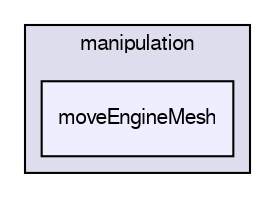 digraph "applications/utilities/mesh/manipulation/moveEngineMesh" {
  bgcolor=transparent;
  compound=true
  node [ fontsize="10", fontname="FreeSans"];
  edge [ labelfontsize="10", labelfontname="FreeSans"];
  subgraph clusterdir_15449a1ef4a09517cc5e2efa6b11565e {
    graph [ bgcolor="#ddddee", pencolor="black", label="manipulation" fontname="FreeSans", fontsize="10", URL="dir_15449a1ef4a09517cc5e2efa6b11565e.html"]
  dir_4ff2fcefaad11ff1497149b736257e6d [shape=box, label="moveEngineMesh", style="filled", fillcolor="#eeeeff", pencolor="black", URL="dir_4ff2fcefaad11ff1497149b736257e6d.html"];
  }
}
